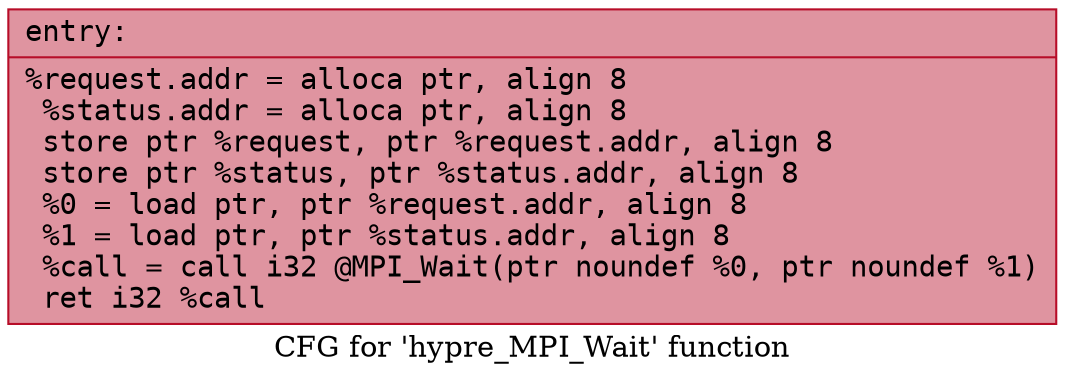 digraph "CFG for 'hypre_MPI_Wait' function" {
	label="CFG for 'hypre_MPI_Wait' function";

	Node0x5555d6654650 [shape=record,color="#b70d28ff", style=filled, fillcolor="#b70d2870" fontname="Courier",label="{entry:\l|  %request.addr = alloca ptr, align 8\l  %status.addr = alloca ptr, align 8\l  store ptr %request, ptr %request.addr, align 8\l  store ptr %status, ptr %status.addr, align 8\l  %0 = load ptr, ptr %request.addr, align 8\l  %1 = load ptr, ptr %status.addr, align 8\l  %call = call i32 @MPI_Wait(ptr noundef %0, ptr noundef %1)\l  ret i32 %call\l}"];
}
